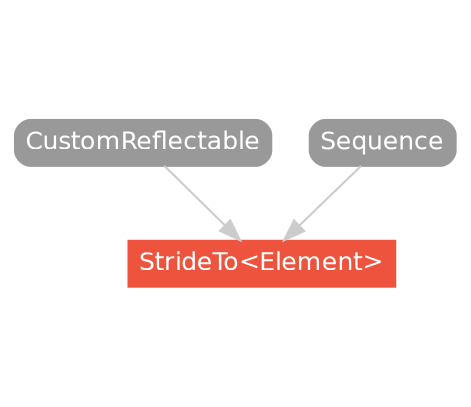 strict digraph "StrideTo<Element> - Type Hierarchy - SwiftDoc.org" {
    pad="0.1,0.8"
    node [shape=box, style="filled,rounded", color="#999999", fillcolor="#999999", fontcolor=white, fontname=Helvetica, fontnames="Helvetica,sansserif", fontsize=12, margin="0.07,0.05", height="0.3"]
    edge [color="#cccccc"]
    "CustomReflectable" [URL="/protocol/CustomReflectable/hierarchy/"]
    "Sequence" [URL="/protocol/Sequence/hierarchy/"]
    "StrideTo<Element>" [URL="/type/StrideTo/", style="filled", fillcolor="#ee543d", color="#ee543d"]    "Sequence" -> "StrideTo<Element>"
    "CustomReflectable" -> "StrideTo<Element>"
    subgraph Types {
        rank = max; "StrideTo<Element>";
    }
}